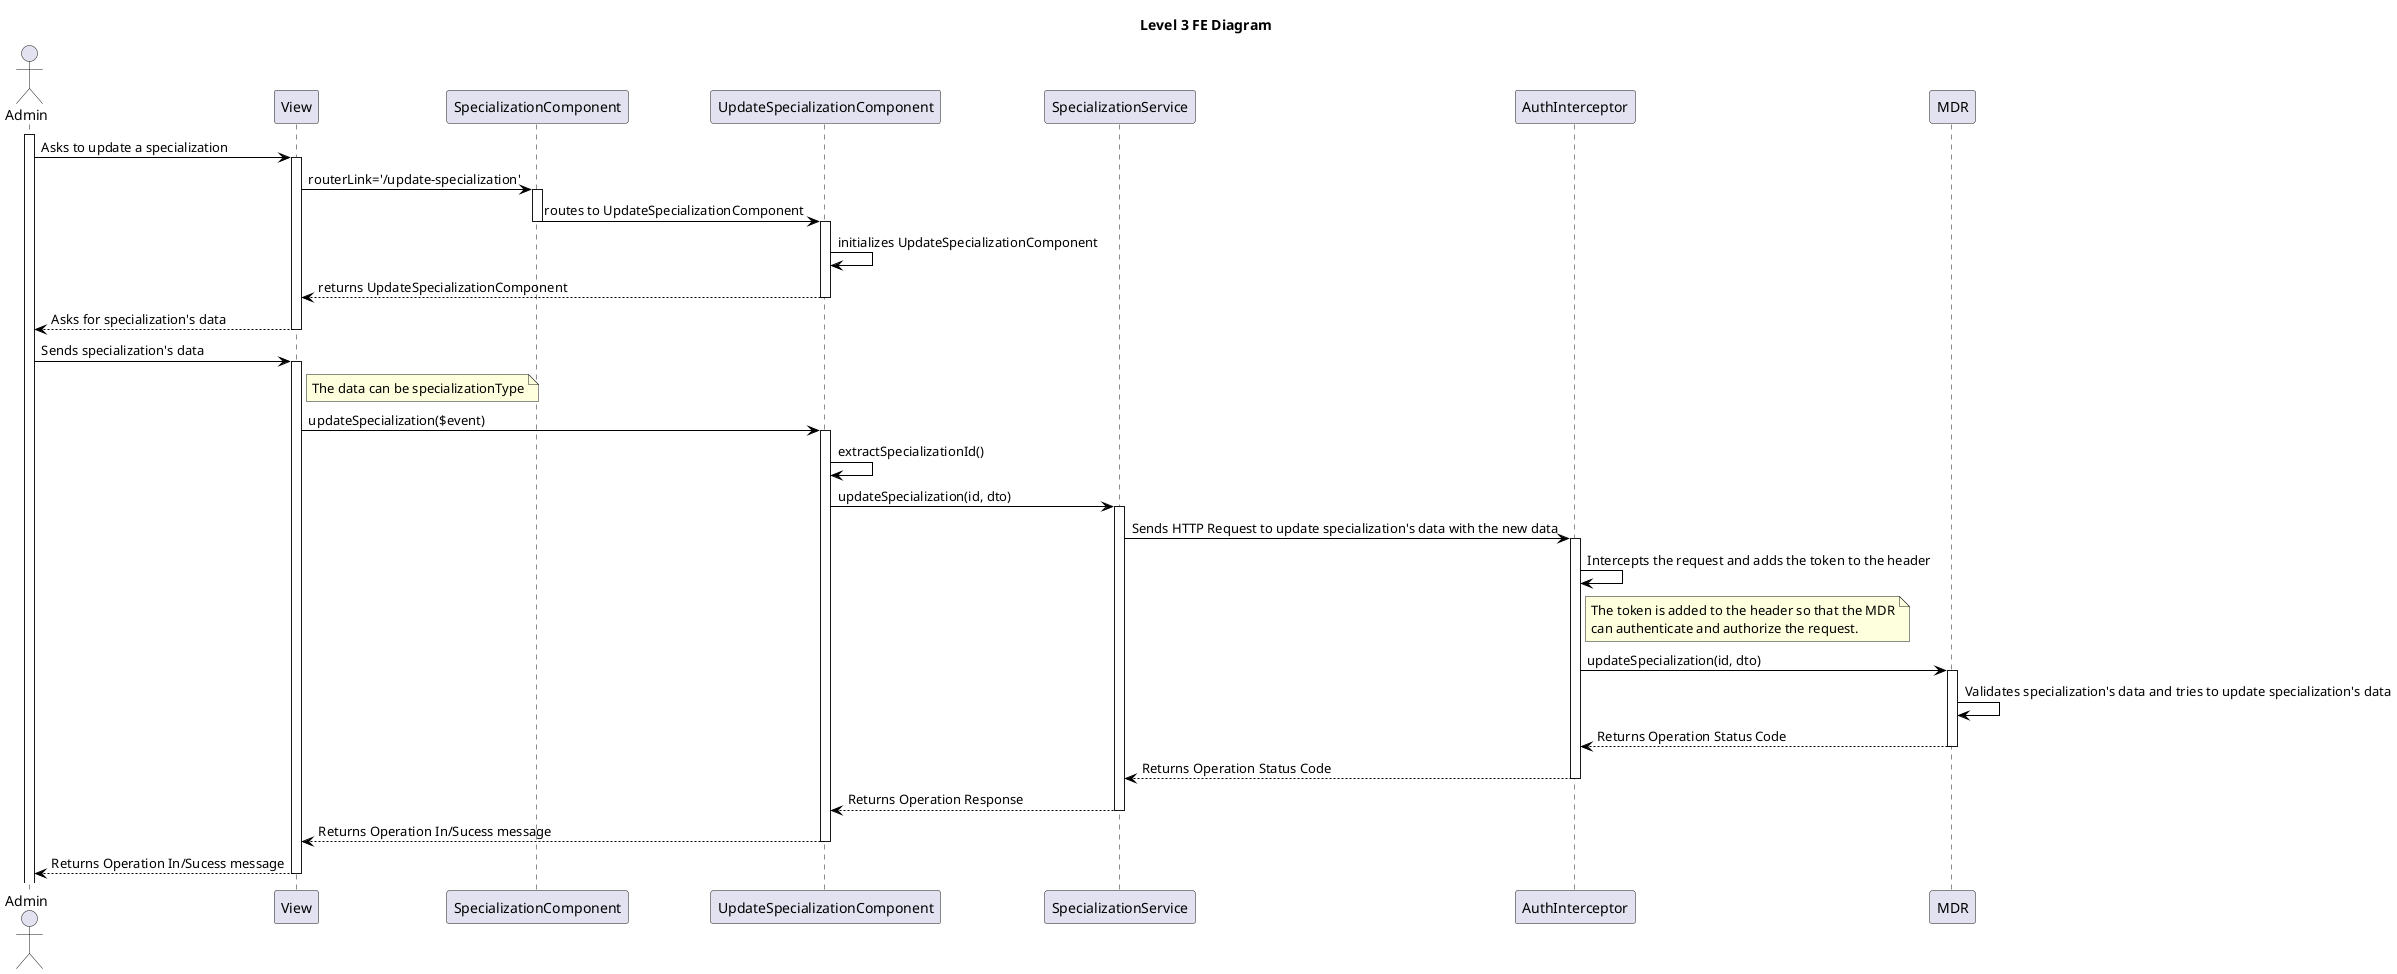 @startuml level_3_FE

title Level 3 FE Diagram

hide empty members
'skinparam Linetype ortho

skinparam class {
    BackgroundColor<<valueObject>> #D6EAF8
    BackgroundColor<<root>> #FDEBD0
    BackgroundColor<<service>> #D1F2EB
    BackgroundColor #FEF9E7
    ArrowColor Black
}

skinparam package {
    BackgroundColor #EBF5FB
}

actor Admin as A
participant "View" as V
participant "SpecializationComponent" as MP
participant "UpdateSpecializationComponent" as CP
participant "SpecializationService" as PS
participant "AuthInterceptor" as AI
participant "MDR" as MDR

activate A
A -> V: Asks to update a specialization
activate V
V -> MP: routerLink='/update-specialization'
activate MP
MP -> CP: routes to UpdateSpecializationComponent
deactivate MP
activate CP
CP -> CP: initializes UpdateSpecializationComponent
CP --> V: returns UpdateSpecializationComponent
deactivate CP
V --> A: Asks for specialization's data
deactivate V
A -> V: Sends specialization's data
note right of V: The data can be specializationType
activate V
V -> CP: updateSpecialization($event)
activate CP
CP -> CP: extractSpecializationId()
CP -> PS: updateSpecialization(id, dto)
activate PS
PS -> AI: Sends HTTP Request to update specialization's data with the new data
activate AI
AI -> AI: Intercepts the request and adds the token to the header
note right of AI
    The token is added to the header so that the MDR
    can authenticate and authorize the request.
end note
AI -> MDR: updateSpecialization(id, dto)
activate MDR
MDR -> MDR: Validates specialization's data and tries to update specialization's data
MDR --> AI: Returns Operation Status Code
deactivate MDR
AI --> PS: Returns Operation Status Code
deactivate AI
PS --> CP: Returns Operation Response
deactivate PS
CP --> V: Returns Operation In/Sucess message
deactivate CP
V --> A: Returns Operation In/Sucess message
deactivate V

@enduml